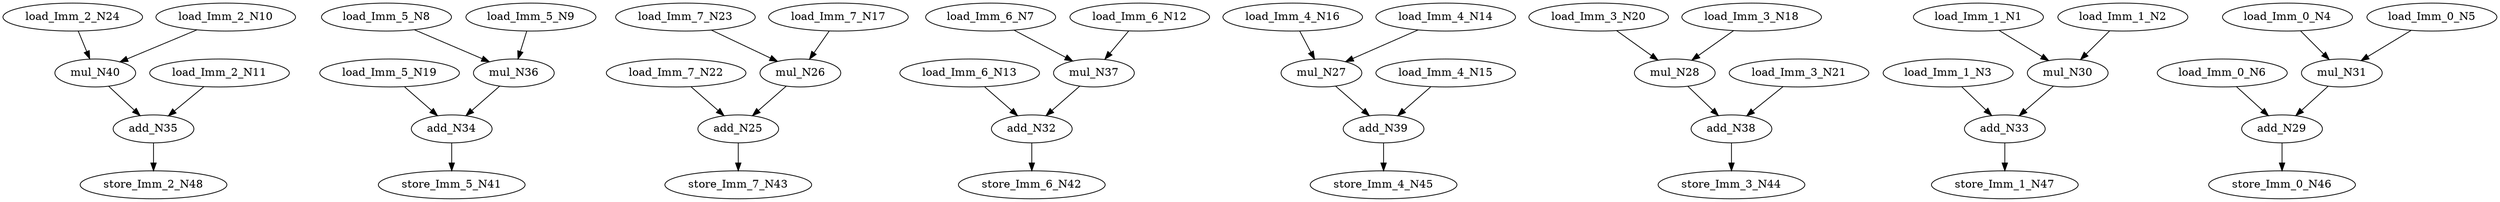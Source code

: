 digraph graphname {
N48 [color="black", ntype="operation", label="store_Imm_2_N48"];
N41 [color="black", ntype="operation", label="store_Imm_5_N41"];
N40 [color="black", ntype="operation", label="mul_N40"];
N43 [color="black", ntype="operation", label="store_Imm_7_N43"];
N42 [color="black", ntype="operation", label="store_Imm_6_N42"];
N45 [color="black", ntype="operation", label="store_Imm_4_N45"];
N44 [color="black", ntype="operation", label="store_Imm_3_N44"];
N47 [color="black", ntype="operation", label="store_Imm_1_N47"];
N46 [color="black", ntype="operation", label="store_Imm_0_N46"];
N29 [color="black", ntype="operation", label="add_N29"];
N28 [color="black", ntype="operation", label="mul_N28"];
N23 [color="black", ntype="operation", label="load_Imm_7_N23"];
N22 [color="black", ntype="operation", label="load_Imm_7_N22"];
N21 [color="black", ntype="operation", label="load_Imm_3_N21"];
N20 [color="black", ntype="operation", label="load_Imm_3_N20"];
N27 [color="black", ntype="operation", label="mul_N27"];
N26 [color="black", ntype="operation", label="mul_N26"];
N25 [color="black", ntype="operation", label="add_N25"];
N24 [color="black", ntype="operation", label="load_Imm_2_N24"];
N8 [color="black", ntype="operation", label="load_Imm_5_N8"];
N9 [color="black", ntype="operation", label="load_Imm_5_N9"];
N1 [color="black", ntype="operation", label="load_Imm_1_N1"];
N2 [color="black", ntype="operation", label="load_Imm_1_N2"];
N3 [color="black", ntype="operation", label="load_Imm_1_N3"];
N4 [color="black", ntype="operation", label="load_Imm_0_N4"];
N5 [color="black", ntype="operation", label="load_Imm_0_N5"];
N6 [color="black", ntype="operation", label="load_Imm_0_N6"];
N7 [color="black", ntype="operation", label="load_Imm_6_N7"];
N12 [color="black", ntype="operation", label="load_Imm_6_N12"];
N13 [color="black", ntype="operation", label="load_Imm_6_N13"];
N10 [color="black", ntype="operation", label="load_Imm_2_N10"];
N11 [color="black", ntype="operation", label="load_Imm_2_N11"];
N16 [color="black", ntype="operation", label="load_Imm_4_N16"];
N17 [color="black", ntype="operation", label="load_Imm_7_N17"];
N14 [color="black", ntype="operation", label="load_Imm_4_N14"];
N15 [color="black", ntype="operation", label="load_Imm_4_N15"];
N18 [color="black", ntype="operation", label="load_Imm_3_N18"];
N19 [color="black", ntype="operation", label="load_Imm_5_N19"];
N38 [color="black", ntype="operation", label="add_N38"];
N39 [color="black", ntype="operation", label="add_N39"];
N30 [color="black", ntype="operation", label="mul_N30"];
N31 [color="black", ntype="operation", label="mul_N31"];
N32 [color="black", ntype="operation", label="add_N32"];
N33 [color="black", ntype="operation", label="add_N33"];
N34 [color="black", ntype="operation", label="add_N34"];
N35 [color="black", ntype="operation", label="add_N35"];
N36 [color="black", ntype="operation", label="mul_N36"];
N37 [color="black", ntype="operation", label="mul_N37"];
N40 -> N35;
N29 -> N46;
N28 -> N38;
N23 -> N26;
N22 -> N25;
N21 -> N38;
N20 -> N28;
N27 -> N39;
N26 -> N25;
N25 -> N43;
N24 -> N40;
N8 -> N36;
N9 -> N36;
N1 -> N30;
N2 -> N30;
N3 -> N33;
N4 -> N31;
N5 -> N31;
N6 -> N29;
N7 -> N37;
N12 -> N37;
N13 -> N32;
N10 -> N40;
N11 -> N35;
N16 -> N27;
N17 -> N26;
N14 -> N27;
N15 -> N39;
N18 -> N28;
N19 -> N34;
N38 -> N44;
N39 -> N45;
N30 -> N33;
N31 -> N29;
N32 -> N42;
N33 -> N47;
N34 -> N41;
N35 -> N48;
N36 -> N34;
N37 -> N32;
}
